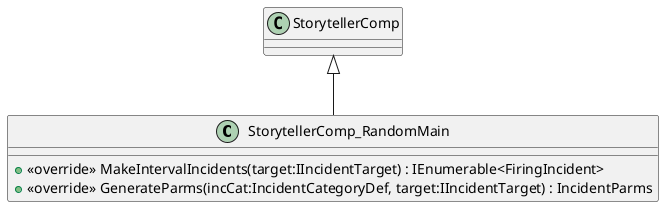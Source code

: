 @startuml
class StorytellerComp_RandomMain {
    + <<override>> MakeIntervalIncidents(target:IIncidentTarget) : IEnumerable<FiringIncident>
    + <<override>> GenerateParms(incCat:IncidentCategoryDef, target:IIncidentTarget) : IncidentParms
}
StorytellerComp <|-- StorytellerComp_RandomMain
@enduml
